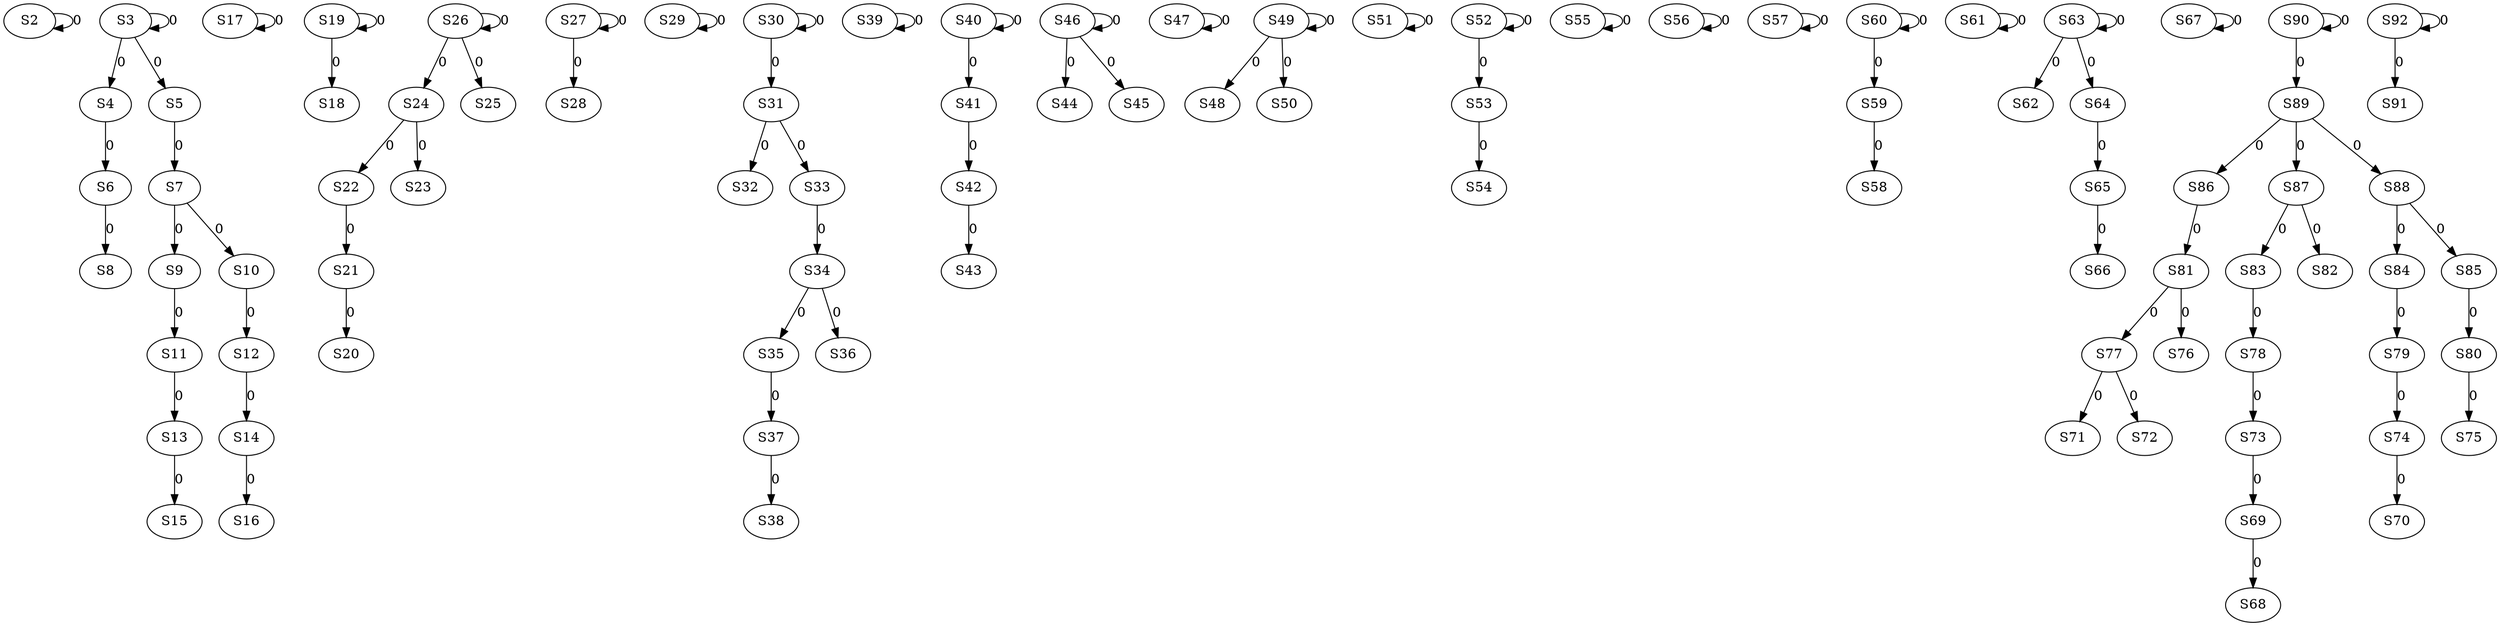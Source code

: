 strict digraph {
	S2 -> S2 [ label = 0 ];
	S3 -> S3 [ label = 0 ];
	S3 -> S4 [ label = 0 ];
	S3 -> S5 [ label = 0 ];
	S4 -> S6 [ label = 0 ];
	S5 -> S7 [ label = 0 ];
	S6 -> S8 [ label = 0 ];
	S7 -> S9 [ label = 0 ];
	S7 -> S10 [ label = 0 ];
	S9 -> S11 [ label = 0 ];
	S10 -> S12 [ label = 0 ];
	S11 -> S13 [ label = 0 ];
	S12 -> S14 [ label = 0 ];
	S13 -> S15 [ label = 0 ];
	S14 -> S16 [ label = 0 ];
	S17 -> S17 [ label = 0 ];
	S19 -> S18 [ label = 0 ];
	S19 -> S19 [ label = 0 ];
	S21 -> S20 [ label = 0 ];
	S22 -> S21 [ label = 0 ];
	S24 -> S22 [ label = 0 ];
	S24 -> S23 [ label = 0 ];
	S26 -> S24 [ label = 0 ];
	S26 -> S25 [ label = 0 ];
	S26 -> S26 [ label = 0 ];
	S27 -> S27 [ label = 0 ];
	S27 -> S28 [ label = 0 ];
	S29 -> S29 [ label = 0 ];
	S30 -> S30 [ label = 0 ];
	S30 -> S31 [ label = 0 ];
	S31 -> S32 [ label = 0 ];
	S31 -> S33 [ label = 0 ];
	S33 -> S34 [ label = 0 ];
	S34 -> S35 [ label = 0 ];
	S34 -> S36 [ label = 0 ];
	S35 -> S37 [ label = 0 ];
	S37 -> S38 [ label = 0 ];
	S39 -> S39 [ label = 0 ];
	S40 -> S40 [ label = 0 ];
	S40 -> S41 [ label = 0 ];
	S41 -> S42 [ label = 0 ];
	S42 -> S43 [ label = 0 ];
	S46 -> S44 [ label = 0 ];
	S46 -> S45 [ label = 0 ];
	S46 -> S46 [ label = 0 ];
	S47 -> S47 [ label = 0 ];
	S49 -> S48 [ label = 0 ];
	S49 -> S49 [ label = 0 ];
	S49 -> S50 [ label = 0 ];
	S51 -> S51 [ label = 0 ];
	S52 -> S52 [ label = 0 ];
	S52 -> S53 [ label = 0 ];
	S53 -> S54 [ label = 0 ];
	S55 -> S55 [ label = 0 ];
	S56 -> S56 [ label = 0 ];
	S57 -> S57 [ label = 0 ];
	S59 -> S58 [ label = 0 ];
	S60 -> S59 [ label = 0 ];
	S60 -> S60 [ label = 0 ];
	S61 -> S61 [ label = 0 ];
	S63 -> S62 [ label = 0 ];
	S63 -> S63 [ label = 0 ];
	S63 -> S64 [ label = 0 ];
	S64 -> S65 [ label = 0 ];
	S65 -> S66 [ label = 0 ];
	S67 -> S67 [ label = 0 ];
	S69 -> S68 [ label = 0 ];
	S73 -> S69 [ label = 0 ];
	S74 -> S70 [ label = 0 ];
	S77 -> S71 [ label = 0 ];
	S77 -> S72 [ label = 0 ];
	S78 -> S73 [ label = 0 ];
	S79 -> S74 [ label = 0 ];
	S80 -> S75 [ label = 0 ];
	S81 -> S76 [ label = 0 ];
	S81 -> S77 [ label = 0 ];
	S83 -> S78 [ label = 0 ];
	S84 -> S79 [ label = 0 ];
	S85 -> S80 [ label = 0 ];
	S86 -> S81 [ label = 0 ];
	S87 -> S82 [ label = 0 ];
	S87 -> S83 [ label = 0 ];
	S88 -> S84 [ label = 0 ];
	S88 -> S85 [ label = 0 ];
	S89 -> S86 [ label = 0 ];
	S89 -> S87 [ label = 0 ];
	S89 -> S88 [ label = 0 ];
	S90 -> S89 [ label = 0 ];
	S90 -> S90 [ label = 0 ];
	S92 -> S91 [ label = 0 ];
	S92 -> S92 [ label = 0 ];
}